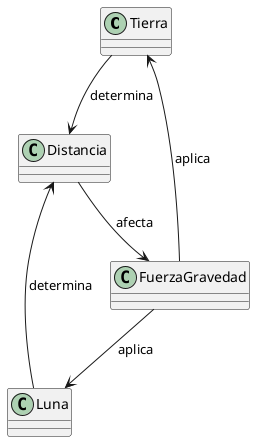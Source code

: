 @startuml Gravedad

class Tierra
class FuerzaGravedad
class Distancia 
class Luna

Tierra --> Distancia : determina
Luna --> Distancia : determina
Distancia --> FuerzaGravedad : afecta
FuerzaGravedad --> Tierra : aplica
FuerzaGravedad --> Luna : aplica

@enduml


